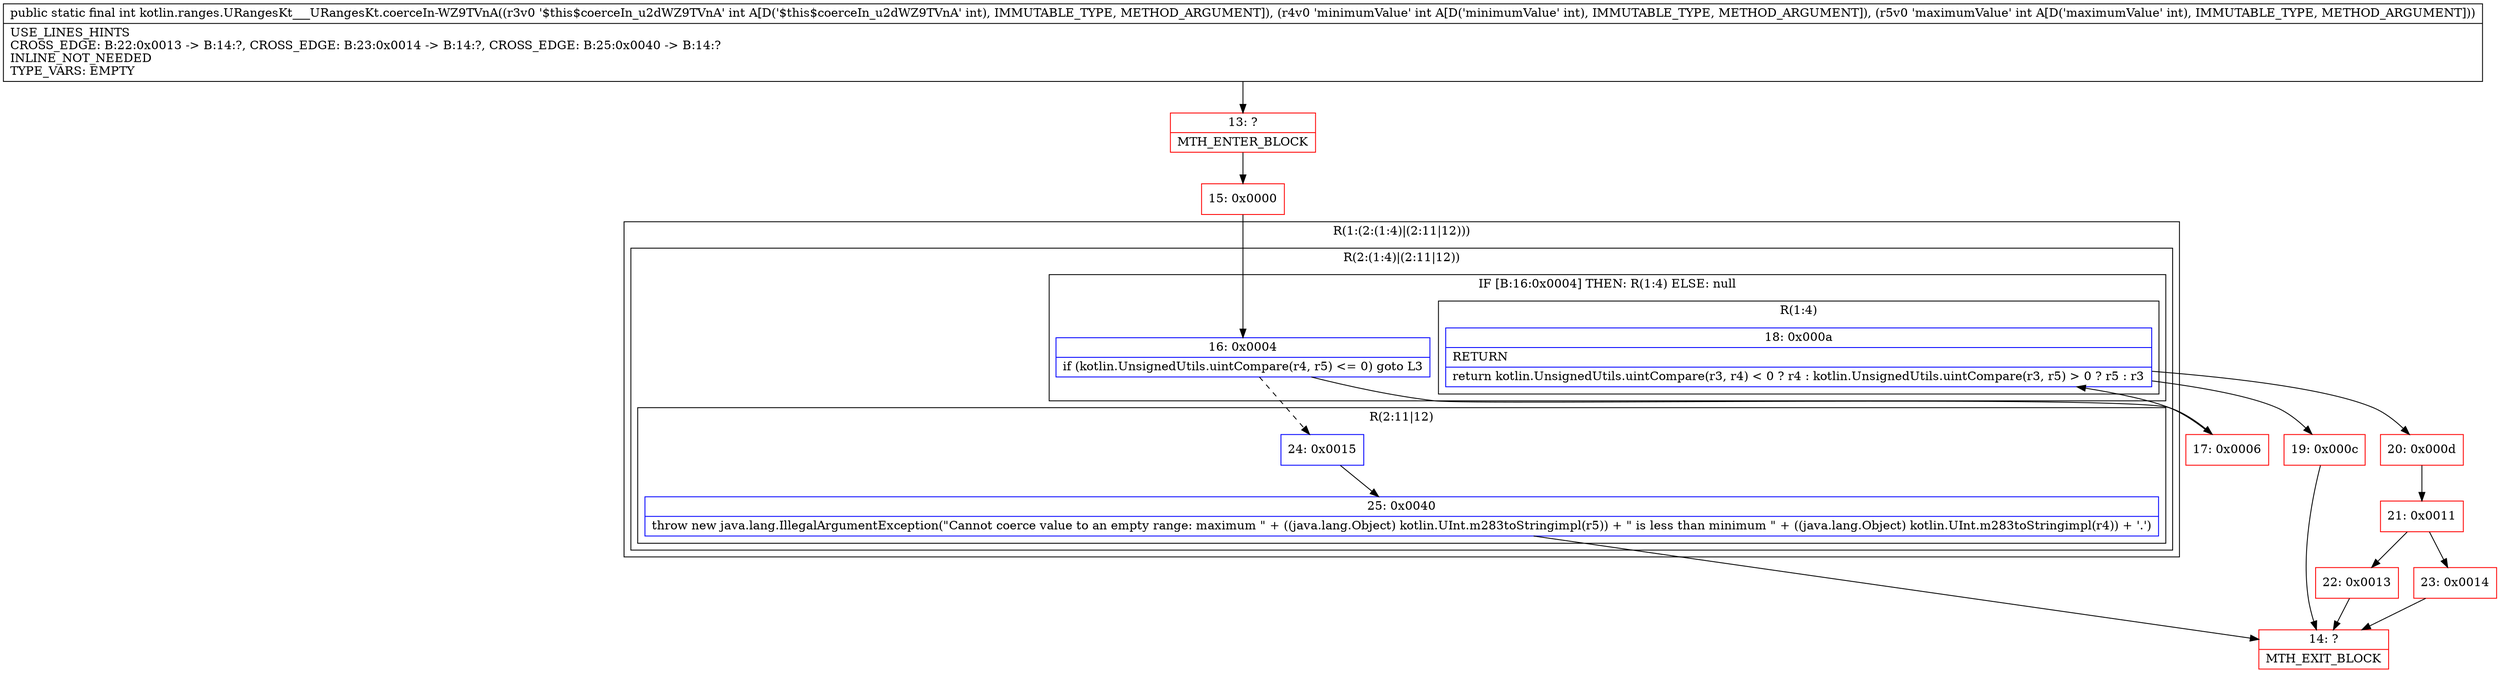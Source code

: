 digraph "CFG forkotlin.ranges.URangesKt___URangesKt.coerceIn\-WZ9TVnA(III)I" {
subgraph cluster_Region_1732206923 {
label = "R(1:(2:(1:4)|(2:11|12)))";
node [shape=record,color=blue];
subgraph cluster_Region_1791917002 {
label = "R(2:(1:4)|(2:11|12))";
node [shape=record,color=blue];
subgraph cluster_IfRegion_372341431 {
label = "IF [B:16:0x0004] THEN: R(1:4) ELSE: null";
node [shape=record,color=blue];
Node_16 [shape=record,label="{16\:\ 0x0004|if (kotlin.UnsignedUtils.uintCompare(r4, r5) \<= 0) goto L3\l}"];
subgraph cluster_Region_252334968 {
label = "R(1:4)";
node [shape=record,color=blue];
Node_18 [shape=record,label="{18\:\ 0x000a|RETURN\l|return kotlin.UnsignedUtils.uintCompare(r3, r4) \< 0 ? r4 : kotlin.UnsignedUtils.uintCompare(r3, r5) \> 0 ? r5 : r3\l}"];
}
}
subgraph cluster_Region_321085163 {
label = "R(2:11|12)";
node [shape=record,color=blue];
Node_24 [shape=record,label="{24\:\ 0x0015}"];
Node_25 [shape=record,label="{25\:\ 0x0040|throw new java.lang.IllegalArgumentException(\"Cannot coerce value to an empty range: maximum \" + ((java.lang.Object) kotlin.UInt.m283toStringimpl(r5)) + \" is less than minimum \" + ((java.lang.Object) kotlin.UInt.m283toStringimpl(r4)) + '.')\l}"];
}
}
}
Node_13 [shape=record,color=red,label="{13\:\ ?|MTH_ENTER_BLOCK\l}"];
Node_15 [shape=record,color=red,label="{15\:\ 0x0000}"];
Node_17 [shape=record,color=red,label="{17\:\ 0x0006}"];
Node_19 [shape=record,color=red,label="{19\:\ 0x000c}"];
Node_14 [shape=record,color=red,label="{14\:\ ?|MTH_EXIT_BLOCK\l}"];
Node_20 [shape=record,color=red,label="{20\:\ 0x000d}"];
Node_21 [shape=record,color=red,label="{21\:\ 0x0011}"];
Node_22 [shape=record,color=red,label="{22\:\ 0x0013}"];
Node_23 [shape=record,color=red,label="{23\:\ 0x0014}"];
MethodNode[shape=record,label="{public static final int kotlin.ranges.URangesKt___URangesKt.coerceIn\-WZ9TVnA((r3v0 '$this$coerceIn_u2dWZ9TVnA' int A[D('$this$coerceIn_u2dWZ9TVnA' int), IMMUTABLE_TYPE, METHOD_ARGUMENT]), (r4v0 'minimumValue' int A[D('minimumValue' int), IMMUTABLE_TYPE, METHOD_ARGUMENT]), (r5v0 'maximumValue' int A[D('maximumValue' int), IMMUTABLE_TYPE, METHOD_ARGUMENT]))  | USE_LINES_HINTS\lCROSS_EDGE: B:22:0x0013 \-\> B:14:?, CROSS_EDGE: B:23:0x0014 \-\> B:14:?, CROSS_EDGE: B:25:0x0040 \-\> B:14:?\lINLINE_NOT_NEEDED\lTYPE_VARS: EMPTY\l}"];
MethodNode -> Node_13;Node_16 -> Node_17;
Node_16 -> Node_24[style=dashed];
Node_18 -> Node_19;
Node_18 -> Node_20;
Node_24 -> Node_25;
Node_25 -> Node_14;
Node_13 -> Node_15;
Node_15 -> Node_16;
Node_17 -> Node_18;
Node_19 -> Node_14;
Node_20 -> Node_21;
Node_21 -> Node_22;
Node_21 -> Node_23;
Node_22 -> Node_14;
Node_23 -> Node_14;
}

